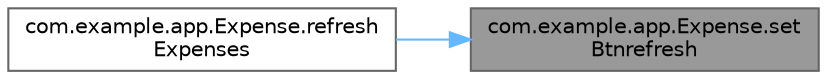 digraph "com.example.app.Expense.setBtnrefresh"
{
 // LATEX_PDF_SIZE
  bgcolor="transparent";
  edge [fontname=Helvetica,fontsize=10,labelfontname=Helvetica,labelfontsize=10];
  node [fontname=Helvetica,fontsize=10,shape=box,height=0.2,width=0.4];
  rankdir="RL";
  Node1 [id="Node000001",label="com.example.app.Expense.set\lBtnrefresh",height=0.2,width=0.4,color="gray40", fillcolor="grey60", style="filled", fontcolor="black",tooltip=" "];
  Node1 -> Node2 [id="edge3_Node000001_Node000002",dir="back",color="steelblue1",style="solid",tooltip=" "];
  Node2 [id="Node000002",label="com.example.app.Expense.refresh\lExpenses",height=0.2,width=0.4,color="grey40", fillcolor="white", style="filled",URL="$classcom_1_1example_1_1app_1_1_expense.html#af85aa8b2bd97355dc3e2cbd0dfe90ddd",tooltip=" "];
}
